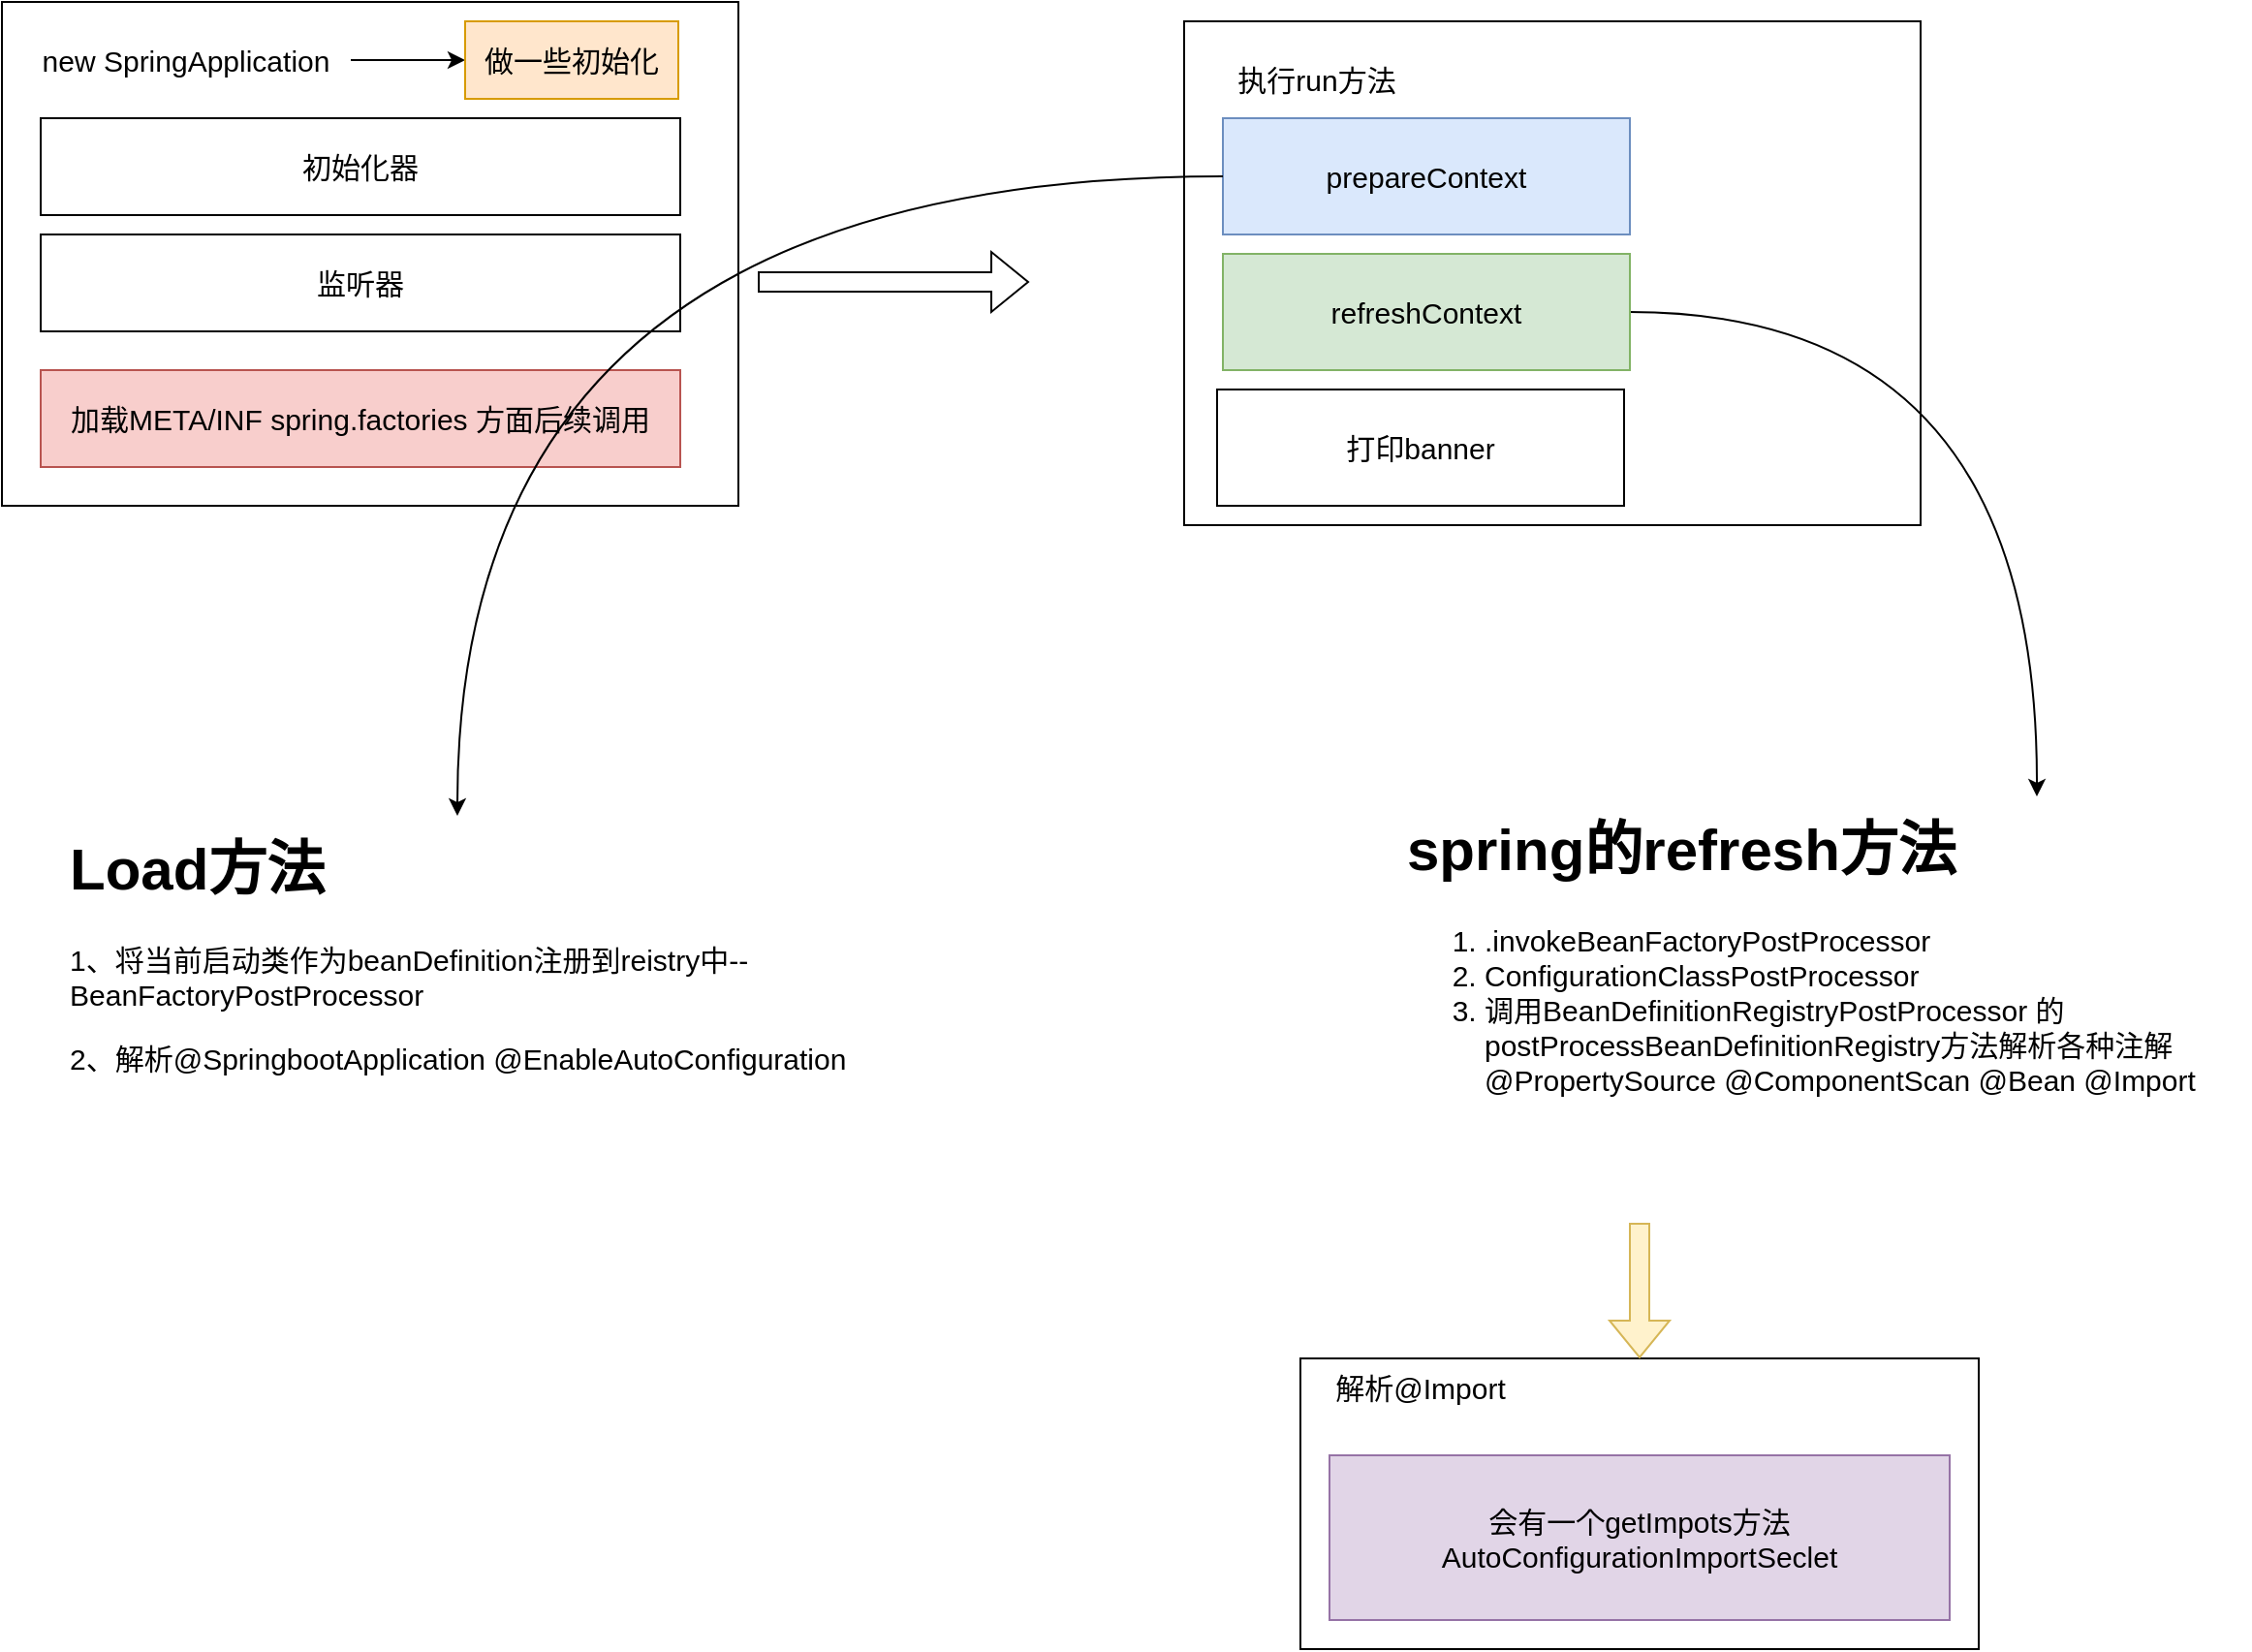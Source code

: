 <mxfile version="20.7.4" type="github">
  <diagram id="3sjXZGHV_kpMKQa_1T-N" name="第 1 页">
    <mxGraphModel dx="1434" dy="764" grid="1" gridSize="10" guides="1" tooltips="1" connect="1" arrows="1" fold="1" page="1" pageScale="1" pageWidth="827" pageHeight="1169" math="0" shadow="0">
      <root>
        <mxCell id="0" />
        <mxCell id="1" parent="0" />
        <mxCell id="33OzaRti-2UMrSSnCl2L-1" value="" style="rounded=0;whiteSpace=wrap;html=1;" vertex="1" parent="1">
          <mxGeometry x="200" y="70" width="380" height="260" as="geometry" />
        </mxCell>
        <mxCell id="33OzaRti-2UMrSSnCl2L-10" style="edgeStyle=orthogonalEdgeStyle;rounded=0;orthogonalLoop=1;jettySize=auto;html=1;fontSize=15;" edge="1" parent="1" source="33OzaRti-2UMrSSnCl2L-3" target="33OzaRti-2UMrSSnCl2L-9">
          <mxGeometry relative="1" as="geometry" />
        </mxCell>
        <mxCell id="33OzaRti-2UMrSSnCl2L-3" value="new SpringApplication" style="text;html=1;strokeColor=none;fillColor=none;align=center;verticalAlign=middle;whiteSpace=wrap;rounded=0;fontSize=15;" vertex="1" parent="1">
          <mxGeometry x="210" y="80" width="170" height="40" as="geometry" />
        </mxCell>
        <mxCell id="33OzaRti-2UMrSSnCl2L-5" value="初始化器" style="rounded=0;whiteSpace=wrap;html=1;fontSize=15;" vertex="1" parent="1">
          <mxGeometry x="220" y="130" width="330" height="50" as="geometry" />
        </mxCell>
        <mxCell id="33OzaRti-2UMrSSnCl2L-9" value="做一些初始化" style="text;html=1;strokeColor=#d79b00;fillColor=#ffe6cc;align=center;verticalAlign=middle;whiteSpace=wrap;rounded=0;fontSize=15;" vertex="1" parent="1">
          <mxGeometry x="439" y="80" width="110" height="40" as="geometry" />
        </mxCell>
        <mxCell id="33OzaRti-2UMrSSnCl2L-11" value="监听器" style="rounded=0;whiteSpace=wrap;html=1;fontSize=15;" vertex="1" parent="1">
          <mxGeometry x="220" y="190" width="330" height="50" as="geometry" />
        </mxCell>
        <mxCell id="33OzaRti-2UMrSSnCl2L-12" value="加载META/INF spring.factories 方面后续调用" style="rounded=0;whiteSpace=wrap;html=1;fontSize=15;fillColor=#f8cecc;strokeColor=#b85450;" vertex="1" parent="1">
          <mxGeometry x="220" y="260" width="330" height="50" as="geometry" />
        </mxCell>
        <mxCell id="33OzaRti-2UMrSSnCl2L-14" value="" style="shape=flexArrow;endArrow=classic;html=1;rounded=0;fontSize=15;" edge="1" parent="1">
          <mxGeometry width="50" height="50" relative="1" as="geometry">
            <mxPoint x="590" y="214.5" as="sourcePoint" />
            <mxPoint x="730" y="214.5" as="targetPoint" />
          </mxGeometry>
        </mxCell>
        <mxCell id="33OzaRti-2UMrSSnCl2L-16" value="" style="rounded=0;whiteSpace=wrap;html=1;" vertex="1" parent="1">
          <mxGeometry x="810" y="80" width="380" height="260" as="geometry" />
        </mxCell>
        <mxCell id="33OzaRti-2UMrSSnCl2L-17" value="执行run方法" style="text;html=1;strokeColor=none;fillColor=none;align=center;verticalAlign=middle;whiteSpace=wrap;rounded=0;fontSize=15;" vertex="1" parent="1">
          <mxGeometry x="827" y="100" width="103" height="20" as="geometry" />
        </mxCell>
        <mxCell id="33OzaRti-2UMrSSnCl2L-18" value="prepareContext" style="rounded=0;whiteSpace=wrap;html=1;fontSize=15;fillColor=#dae8fc;strokeColor=#6c8ebf;" vertex="1" parent="1">
          <mxGeometry x="830" y="130" width="210" height="60" as="geometry" />
        </mxCell>
        <mxCell id="33OzaRti-2UMrSSnCl2L-21" style="edgeStyle=orthogonalEdgeStyle;rounded=0;orthogonalLoop=1;jettySize=auto;html=1;fontSize=15;exitX=0;exitY=0.5;exitDx=0;exitDy=0;curved=1;" edge="1" parent="1" source="33OzaRti-2UMrSSnCl2L-18" target="33OzaRti-2UMrSSnCl2L-23">
          <mxGeometry relative="1" as="geometry">
            <mxPoint x="760" y="480" as="targetPoint" />
          </mxGeometry>
        </mxCell>
        <mxCell id="33OzaRti-2UMrSSnCl2L-25" style="edgeStyle=orthogonalEdgeStyle;rounded=0;orthogonalLoop=1;jettySize=auto;html=1;fontSize=15;curved=1;" edge="1" parent="1" source="33OzaRti-2UMrSSnCl2L-19">
          <mxGeometry relative="1" as="geometry">
            <mxPoint x="1250" y="480" as="targetPoint" />
          </mxGeometry>
        </mxCell>
        <mxCell id="33OzaRti-2UMrSSnCl2L-19" value="refreshContext" style="rounded=0;whiteSpace=wrap;html=1;fontSize=15;fillColor=#d5e8d4;strokeColor=#82b366;" vertex="1" parent="1">
          <mxGeometry x="830" y="200" width="210" height="60" as="geometry" />
        </mxCell>
        <mxCell id="33OzaRti-2UMrSSnCl2L-20" value="打印banner" style="rounded=0;whiteSpace=wrap;html=1;fontSize=15;" vertex="1" parent="1">
          <mxGeometry x="827" y="270" width="210" height="60" as="geometry" />
        </mxCell>
        <mxCell id="33OzaRti-2UMrSSnCl2L-23" value="&lt;h1&gt;Load方法&lt;/h1&gt;&lt;p&gt;1、将当前启动类作为beanDefinition注册到reistry中--BeanFactoryPostProcessor&lt;/p&gt;&lt;p&gt;2、解析@SpringbootApplication @EnableAutoConfiguration&lt;/p&gt;" style="text;html=1;strokeColor=none;fillColor=none;spacing=5;spacingTop=-20;whiteSpace=wrap;overflow=hidden;rounded=0;fontSize=15;" vertex="1" parent="1">
          <mxGeometry x="230" y="490" width="410" height="170" as="geometry" />
        </mxCell>
        <mxCell id="33OzaRti-2UMrSSnCl2L-26" value="&lt;h1&gt;spring的refresh方法&lt;/h1&gt;&lt;p&gt;&lt;/p&gt;&lt;ol&gt;&lt;li&gt;.invokeBeanFactoryPostProcessor&lt;/li&gt;&lt;li&gt;ConfigurationClassPostProcessor&lt;/li&gt;&lt;li&gt;调用BeanDefinitionRegistryPostProcessor 的 postProcessBeanDefinitionRegistry方法解析各种注解@PropertySource @ComponentScan @Bean @Import&lt;/li&gt;&lt;/ol&gt;&lt;p&gt;&lt;/p&gt;" style="text;html=1;strokeColor=none;fillColor=none;spacing=5;spacingTop=-20;whiteSpace=wrap;overflow=hidden;rounded=0;fontSize=15;" vertex="1" parent="1">
          <mxGeometry x="920" y="480" width="440" height="210" as="geometry" />
        </mxCell>
        <mxCell id="33OzaRti-2UMrSSnCl2L-29" value="" style="rounded=0;whiteSpace=wrap;html=1;fontSize=15;" vertex="1" parent="1">
          <mxGeometry x="870" y="770" width="350" height="150" as="geometry" />
        </mxCell>
        <mxCell id="33OzaRti-2UMrSSnCl2L-30" value="解析@Import" style="text;html=1;strokeColor=none;fillColor=none;align=center;verticalAlign=middle;whiteSpace=wrap;rounded=0;fontSize=15;" vertex="1" parent="1">
          <mxGeometry x="882" y="770" width="100" height="30" as="geometry" />
        </mxCell>
        <mxCell id="33OzaRti-2UMrSSnCl2L-31" value="会有一个getImpots方法&lt;br&gt;AutoConfigurationImportSeclet" style="rounded=0;whiteSpace=wrap;html=1;fontSize=15;fillColor=#e1d5e7;strokeColor=#9673a6;" vertex="1" parent="1">
          <mxGeometry x="885" y="820" width="320" height="85" as="geometry" />
        </mxCell>
        <mxCell id="33OzaRti-2UMrSSnCl2L-32" value="" style="shape=flexArrow;endArrow=classic;html=1;rounded=0;fontSize=15;curved=1;fillColor=#fff2cc;strokeColor=#d6b656;" edge="1" parent="1" target="33OzaRti-2UMrSSnCl2L-29">
          <mxGeometry width="50" height="50" relative="1" as="geometry">
            <mxPoint x="1045" y="700" as="sourcePoint" />
            <mxPoint x="1100" y="690" as="targetPoint" />
          </mxGeometry>
        </mxCell>
      </root>
    </mxGraphModel>
  </diagram>
</mxfile>
